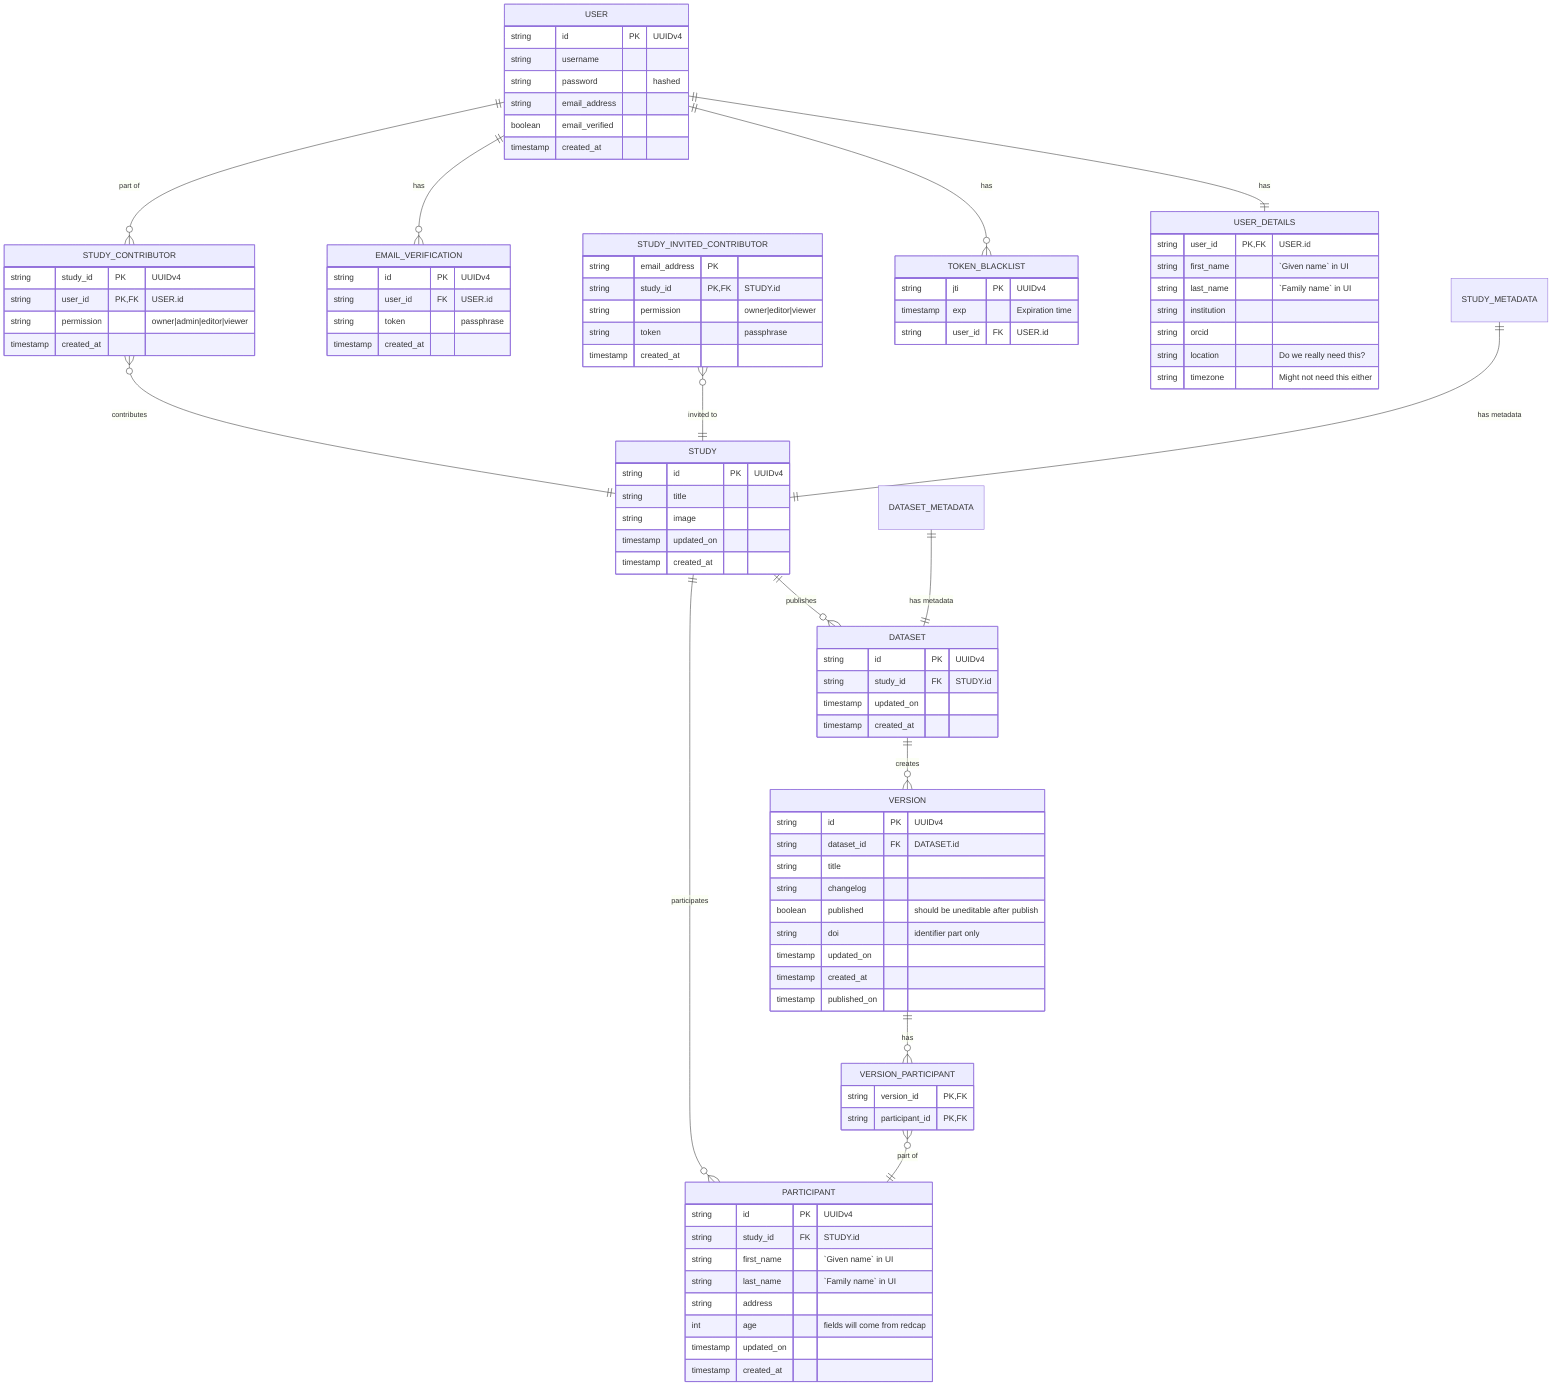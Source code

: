 erDiagram
    STUDY {
        string id PK "UUIDv4"
        string title
        string image
        timestamp updated_on
        timestamp created_at
    }

    USER {
        string id PK "UUIDv4"
        string username
        string password "hashed"
        string email_address
        boolean email_verified 
        timestamp created_at
    }

    USER_DETAILS {
        string user_id PK,FK "USER.id"
        string first_name "`Given name` in UI"
        string last_name "`Family name` in UI"
        string institution
        string orcid
        string location "Do we really need this?"
        string timezone "Might not need this either"
    }

    STUDY_CONTRIBUTOR {
        string study_id PK "UUIDv4"
        string user_id PK,FK "USER.id"
        string permission "owner|admin|editor|viewer"
        timestamp created_at
    }

    STUDY_INVITED_CONTRIBUTOR {
        string email_address PK
        string study_id PK,FK "STUDY.id"
        string permission "owner|editor|viewer"
        string token "passphrase"
        timestamp created_at
    }

    PARTICIPANT {
        string id PK "UUIDv4"
        string study_id FK "STUDY.id"
        string first_name "`Given name` in UI"
        string last_name "`Family name` in UI"
        string address
        int age "fields will come from redcap"
        timestamp updated_on
        timestamp created_at
    }

    DATASET {
        string id PK "UUIDv4"
        string study_id FK "STUDY.id"
        timestamp updated_on
        timestamp created_at
    }

    VERSION {
        string id PK "UUIDv4"
        string dataset_id FK "DATASET.id"
        string title
        string changelog
        boolean published "should be uneditable after publish"
        string doi "identifier part only"
        timestamp updated_on
        timestamp created_at
        timestamp published_on
    }

     VERSION_PARTICIPANT {
        string version_id PK,FK
        string participant_id PK,FK
    }

    TOKEN_BLACKLIST {
        string jti PK "UUIDv4"
        timestamp exp "Expiration time"
        string user_id FK "USER.id"
    }

    EMAIL_VERIFICATION {
        string id PK "UUIDv4"
        string user_id FK "USER.id"
        string token "passphrase"
        timestamp created_at
    }


    STUDY_CONTRIBUTOR }o--|| STUDY : contributes
    STUDY_INVITED_CONTRIBUTOR }o--|| STUDY : "invited to"
    STUDY_METADATA ||--|| STUDY : "has metadata"

    STUDY ||--o{ DATASET : publishes

    DATASET_METADATA ||--|| DATASET : "has metadata"

    DATASET ||--o{ VERSION : creates

    USER ||--|| USER_DETAILS : "has"
    USER ||--o{ TOKEN_BLACKLIST : "has"

    USER ||--o{ EMAIL_VERIFICATION : "has"

    USER ||--o{ STUDY_CONTRIBUTOR : "part of"
    PARTICIPANT }o--|| STUDY : participates
    VERSION ||--o{ VERSION_PARTICIPANT : has
    VERSION_PARTICIPANT }o--|| PARTICIPANT : "part of"
